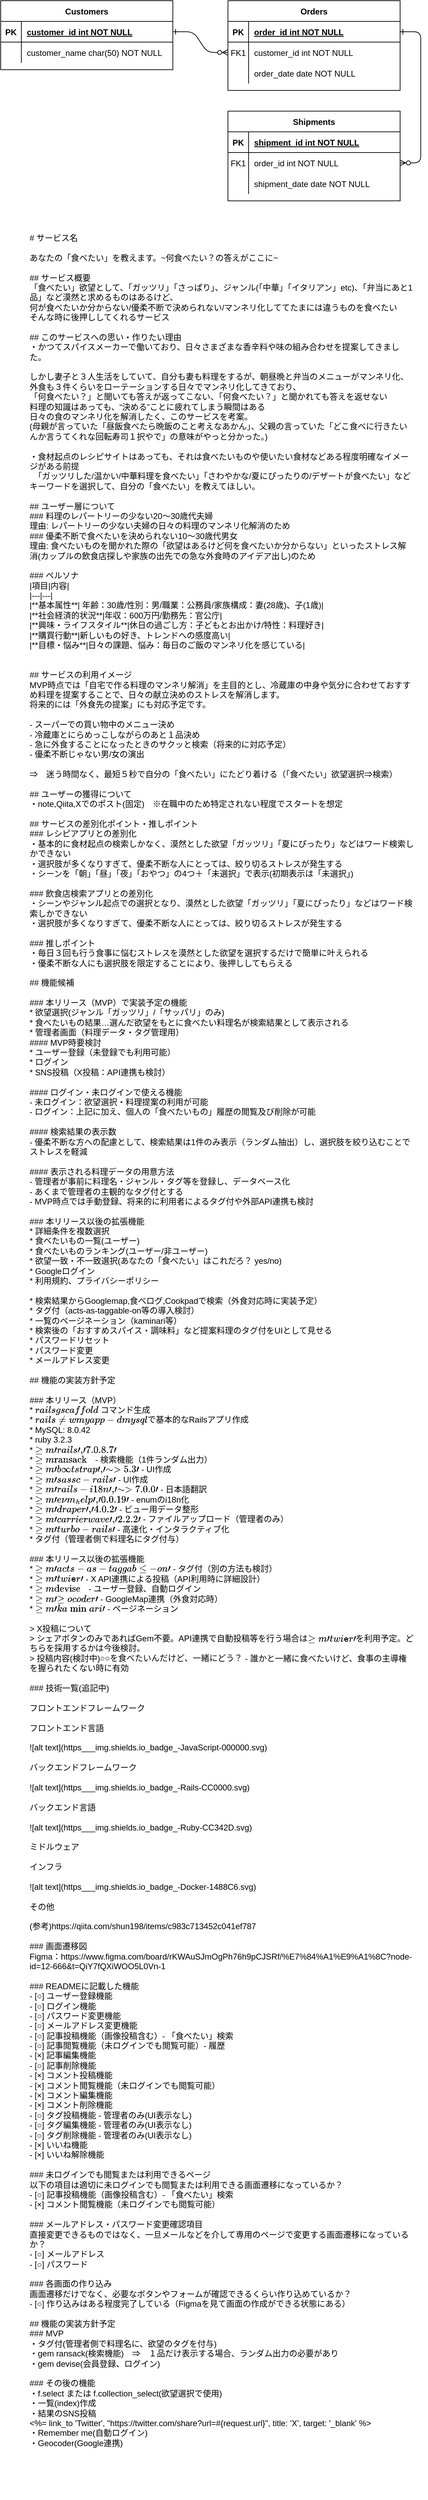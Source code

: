 <mxfile version="28.1.2">
  <diagram id="R2lEEEUBdFMjLlhIrx00" name="Page-1">
    <mxGraphModel dx="974" dy="422" grid="1" gridSize="10" guides="1" tooltips="1" connect="1" arrows="1" fold="1" page="1" pageScale="1" pageWidth="850" pageHeight="1100" math="0" shadow="0" extFonts="Permanent Marker^https://fonts.googleapis.com/css?family=Permanent+Marker">
      <root>
        <mxCell id="0" />
        <mxCell id="1" parent="0" />
        <mxCell id="C-vyLk0tnHw3VtMMgP7b-1" value="" style="edgeStyle=entityRelationEdgeStyle;endArrow=ERzeroToMany;startArrow=ERone;endFill=1;startFill=0;" parent="1" source="C-vyLk0tnHw3VtMMgP7b-24" target="C-vyLk0tnHw3VtMMgP7b-6" edge="1">
          <mxGeometry width="100" height="100" relative="1" as="geometry">
            <mxPoint x="340" y="720" as="sourcePoint" />
            <mxPoint x="440" y="620" as="targetPoint" />
          </mxGeometry>
        </mxCell>
        <mxCell id="C-vyLk0tnHw3VtMMgP7b-12" value="" style="edgeStyle=entityRelationEdgeStyle;endArrow=ERzeroToMany;startArrow=ERone;endFill=1;startFill=0;" parent="1" source="C-vyLk0tnHw3VtMMgP7b-3" target="C-vyLk0tnHw3VtMMgP7b-17" edge="1">
          <mxGeometry width="100" height="100" relative="1" as="geometry">
            <mxPoint x="400" y="180" as="sourcePoint" />
            <mxPoint x="460" y="205" as="targetPoint" />
          </mxGeometry>
        </mxCell>
        <mxCell id="C-vyLk0tnHw3VtMMgP7b-2" value="Orders" style="shape=table;startSize=30;container=1;collapsible=1;childLayout=tableLayout;fixedRows=1;rowLines=0;fontStyle=1;align=center;resizeLast=1;" parent="1" vertex="1">
          <mxGeometry x="450" y="120" width="250" height="130" as="geometry" />
        </mxCell>
        <mxCell id="C-vyLk0tnHw3VtMMgP7b-3" value="" style="shape=partialRectangle;collapsible=0;dropTarget=0;pointerEvents=0;fillColor=none;points=[[0,0.5],[1,0.5]];portConstraint=eastwest;top=0;left=0;right=0;bottom=1;" parent="C-vyLk0tnHw3VtMMgP7b-2" vertex="1">
          <mxGeometry y="30" width="250" height="30" as="geometry" />
        </mxCell>
        <mxCell id="C-vyLk0tnHw3VtMMgP7b-4" value="PK" style="shape=partialRectangle;overflow=hidden;connectable=0;fillColor=none;top=0;left=0;bottom=0;right=0;fontStyle=1;" parent="C-vyLk0tnHw3VtMMgP7b-3" vertex="1">
          <mxGeometry width="30" height="30" as="geometry" />
        </mxCell>
        <mxCell id="C-vyLk0tnHw3VtMMgP7b-5" value="order_id int NOT NULL " style="shape=partialRectangle;overflow=hidden;connectable=0;fillColor=none;top=0;left=0;bottom=0;right=0;align=left;spacingLeft=6;fontStyle=5;" parent="C-vyLk0tnHw3VtMMgP7b-3" vertex="1">
          <mxGeometry x="30" width="220" height="30" as="geometry" />
        </mxCell>
        <mxCell id="C-vyLk0tnHw3VtMMgP7b-6" value="" style="shape=partialRectangle;collapsible=0;dropTarget=0;pointerEvents=0;fillColor=none;points=[[0,0.5],[1,0.5]];portConstraint=eastwest;top=0;left=0;right=0;bottom=0;" parent="C-vyLk0tnHw3VtMMgP7b-2" vertex="1">
          <mxGeometry y="60" width="250" height="30" as="geometry" />
        </mxCell>
        <mxCell id="C-vyLk0tnHw3VtMMgP7b-7" value="FK1" style="shape=partialRectangle;overflow=hidden;connectable=0;fillColor=none;top=0;left=0;bottom=0;right=0;" parent="C-vyLk0tnHw3VtMMgP7b-6" vertex="1">
          <mxGeometry width="30" height="30" as="geometry" />
        </mxCell>
        <mxCell id="C-vyLk0tnHw3VtMMgP7b-8" value="customer_id int NOT NULL" style="shape=partialRectangle;overflow=hidden;connectable=0;fillColor=none;top=0;left=0;bottom=0;right=0;align=left;spacingLeft=6;" parent="C-vyLk0tnHw3VtMMgP7b-6" vertex="1">
          <mxGeometry x="30" width="220" height="30" as="geometry" />
        </mxCell>
        <mxCell id="C-vyLk0tnHw3VtMMgP7b-9" value="" style="shape=partialRectangle;collapsible=0;dropTarget=0;pointerEvents=0;fillColor=none;points=[[0,0.5],[1,0.5]];portConstraint=eastwest;top=0;left=0;right=0;bottom=0;" parent="C-vyLk0tnHw3VtMMgP7b-2" vertex="1">
          <mxGeometry y="90" width="250" height="30" as="geometry" />
        </mxCell>
        <mxCell id="C-vyLk0tnHw3VtMMgP7b-10" value="" style="shape=partialRectangle;overflow=hidden;connectable=0;fillColor=none;top=0;left=0;bottom=0;right=0;" parent="C-vyLk0tnHw3VtMMgP7b-9" vertex="1">
          <mxGeometry width="30" height="30" as="geometry" />
        </mxCell>
        <mxCell id="C-vyLk0tnHw3VtMMgP7b-11" value="order_date date NOT NULL" style="shape=partialRectangle;overflow=hidden;connectable=0;fillColor=none;top=0;left=0;bottom=0;right=0;align=left;spacingLeft=6;" parent="C-vyLk0tnHw3VtMMgP7b-9" vertex="1">
          <mxGeometry x="30" width="220" height="30" as="geometry" />
        </mxCell>
        <mxCell id="C-vyLk0tnHw3VtMMgP7b-13" value="Shipments" style="shape=table;startSize=30;container=1;collapsible=1;childLayout=tableLayout;fixedRows=1;rowLines=0;fontStyle=1;align=center;resizeLast=1;" parent="1" vertex="1">
          <mxGeometry x="450" y="280" width="250" height="130" as="geometry" />
        </mxCell>
        <mxCell id="C-vyLk0tnHw3VtMMgP7b-14" value="" style="shape=partialRectangle;collapsible=0;dropTarget=0;pointerEvents=0;fillColor=none;points=[[0,0.5],[1,0.5]];portConstraint=eastwest;top=0;left=0;right=0;bottom=1;" parent="C-vyLk0tnHw3VtMMgP7b-13" vertex="1">
          <mxGeometry y="30" width="250" height="30" as="geometry" />
        </mxCell>
        <mxCell id="C-vyLk0tnHw3VtMMgP7b-15" value="PK" style="shape=partialRectangle;overflow=hidden;connectable=0;fillColor=none;top=0;left=0;bottom=0;right=0;fontStyle=1;" parent="C-vyLk0tnHw3VtMMgP7b-14" vertex="1">
          <mxGeometry width="30" height="30" as="geometry" />
        </mxCell>
        <mxCell id="C-vyLk0tnHw3VtMMgP7b-16" value="shipment_id int NOT NULL " style="shape=partialRectangle;overflow=hidden;connectable=0;fillColor=none;top=0;left=0;bottom=0;right=0;align=left;spacingLeft=6;fontStyle=5;" parent="C-vyLk0tnHw3VtMMgP7b-14" vertex="1">
          <mxGeometry x="30" width="220" height="30" as="geometry" />
        </mxCell>
        <mxCell id="C-vyLk0tnHw3VtMMgP7b-17" value="" style="shape=partialRectangle;collapsible=0;dropTarget=0;pointerEvents=0;fillColor=none;points=[[0,0.5],[1,0.5]];portConstraint=eastwest;top=0;left=0;right=0;bottom=0;" parent="C-vyLk0tnHw3VtMMgP7b-13" vertex="1">
          <mxGeometry y="60" width="250" height="30" as="geometry" />
        </mxCell>
        <mxCell id="C-vyLk0tnHw3VtMMgP7b-18" value="FK1" style="shape=partialRectangle;overflow=hidden;connectable=0;fillColor=none;top=0;left=0;bottom=0;right=0;" parent="C-vyLk0tnHw3VtMMgP7b-17" vertex="1">
          <mxGeometry width="30" height="30" as="geometry" />
        </mxCell>
        <mxCell id="C-vyLk0tnHw3VtMMgP7b-19" value="order_id int NOT NULL" style="shape=partialRectangle;overflow=hidden;connectable=0;fillColor=none;top=0;left=0;bottom=0;right=0;align=left;spacingLeft=6;" parent="C-vyLk0tnHw3VtMMgP7b-17" vertex="1">
          <mxGeometry x="30" width="220" height="30" as="geometry" />
        </mxCell>
        <mxCell id="C-vyLk0tnHw3VtMMgP7b-20" value="" style="shape=partialRectangle;collapsible=0;dropTarget=0;pointerEvents=0;fillColor=none;points=[[0,0.5],[1,0.5]];portConstraint=eastwest;top=0;left=0;right=0;bottom=0;" parent="C-vyLk0tnHw3VtMMgP7b-13" vertex="1">
          <mxGeometry y="90" width="250" height="30" as="geometry" />
        </mxCell>
        <mxCell id="C-vyLk0tnHw3VtMMgP7b-21" value="" style="shape=partialRectangle;overflow=hidden;connectable=0;fillColor=none;top=0;left=0;bottom=0;right=0;" parent="C-vyLk0tnHw3VtMMgP7b-20" vertex="1">
          <mxGeometry width="30" height="30" as="geometry" />
        </mxCell>
        <mxCell id="C-vyLk0tnHw3VtMMgP7b-22" value="shipment_date date NOT NULL" style="shape=partialRectangle;overflow=hidden;connectable=0;fillColor=none;top=0;left=0;bottom=0;right=0;align=left;spacingLeft=6;" parent="C-vyLk0tnHw3VtMMgP7b-20" vertex="1">
          <mxGeometry x="30" width="220" height="30" as="geometry" />
        </mxCell>
        <mxCell id="C-vyLk0tnHw3VtMMgP7b-23" value="Customers" style="shape=table;startSize=30;container=1;collapsible=1;childLayout=tableLayout;fixedRows=1;rowLines=0;fontStyle=1;align=center;resizeLast=1;" parent="1" vertex="1">
          <mxGeometry x="120" y="120" width="250" height="100" as="geometry" />
        </mxCell>
        <mxCell id="C-vyLk0tnHw3VtMMgP7b-24" value="" style="shape=partialRectangle;collapsible=0;dropTarget=0;pointerEvents=0;fillColor=none;points=[[0,0.5],[1,0.5]];portConstraint=eastwest;top=0;left=0;right=0;bottom=1;" parent="C-vyLk0tnHw3VtMMgP7b-23" vertex="1">
          <mxGeometry y="30" width="250" height="30" as="geometry" />
        </mxCell>
        <mxCell id="C-vyLk0tnHw3VtMMgP7b-25" value="PK" style="shape=partialRectangle;overflow=hidden;connectable=0;fillColor=none;top=0;left=0;bottom=0;right=0;fontStyle=1;" parent="C-vyLk0tnHw3VtMMgP7b-24" vertex="1">
          <mxGeometry width="30" height="30" as="geometry" />
        </mxCell>
        <mxCell id="C-vyLk0tnHw3VtMMgP7b-26" value="customer_id int NOT NULL " style="shape=partialRectangle;overflow=hidden;connectable=0;fillColor=none;top=0;left=0;bottom=0;right=0;align=left;spacingLeft=6;fontStyle=5;" parent="C-vyLk0tnHw3VtMMgP7b-24" vertex="1">
          <mxGeometry x="30" width="220" height="30" as="geometry" />
        </mxCell>
        <mxCell id="C-vyLk0tnHw3VtMMgP7b-27" value="" style="shape=partialRectangle;collapsible=0;dropTarget=0;pointerEvents=0;fillColor=none;points=[[0,0.5],[1,0.5]];portConstraint=eastwest;top=0;left=0;right=0;bottom=0;" parent="C-vyLk0tnHw3VtMMgP7b-23" vertex="1">
          <mxGeometry y="60" width="250" height="30" as="geometry" />
        </mxCell>
        <mxCell id="C-vyLk0tnHw3VtMMgP7b-28" value="" style="shape=partialRectangle;overflow=hidden;connectable=0;fillColor=none;top=0;left=0;bottom=0;right=0;" parent="C-vyLk0tnHw3VtMMgP7b-27" vertex="1">
          <mxGeometry width="30" height="30" as="geometry" />
        </mxCell>
        <mxCell id="C-vyLk0tnHw3VtMMgP7b-29" value="customer_name char(50) NOT NULL" style="shape=partialRectangle;overflow=hidden;connectable=0;fillColor=none;top=0;left=0;bottom=0;right=0;align=left;spacingLeft=6;" parent="C-vyLk0tnHw3VtMMgP7b-27" vertex="1">
          <mxGeometry x="30" width="220" height="30" as="geometry" />
        </mxCell>
        <UserObject label="# サービス名&#xa;&#xa;あなたの「食べたい」を教えます。~何食べたい？の答えがここに~&#xa;&#xa;## サービス概要&#xa;「食べたい」欲望として、「ガッツリ」「さっぱり」、ジャンル(「中華」「イタリアン」etc)、「弁当にあと1品」など漠然と求めるものはあるけど、&#xa;何が食べたいか分からない/優柔不断で決められない/マンネリ化しててたまには違うものを食べたい&#xa;そんな時に後押ししてくれるサービス&#xa;&#xa;## このサービスへの思い・作りたい理由&#xa;・かつてスパイスメーカーで働いており、日々さまざまな香辛料や味の組み合わせを提案してきました。&#xa;&#xa;  しかし妻子と３人生活をしていて、自分も妻も料理をするが、朝昼晩と弁当のメニューがマンネリ化、&#xa;  外食も３件くらいをローテーションする日々でマンネリ化してきており、&#xa;  「何食べたい？」と聞いても答えが返ってこない、「何食べたい？」と聞かれても答えを返せない&#xa;  料理の知識はあっても、“決める”ことに疲れてしまう瞬間はある&#xa;  日々の食のマンネリ化を解消したく、このサービスを考案。&#xa;  (母親が言っていた「昼飯食べたら晩飯のこと考えなあかん」、父親の言っていた「どこ食べに行きたいんか言うてくれな回転寿司１択やで」の意味がやっと分かった。)&#xa;&#xa;・食材起点のレシピサイトはあっても、それは食べたいものや使いたい食材などある程度明確なイメージがある前提&#xa;　「ガッツリした/温かい/中華料理を食べたい」「さわやかな/夏にぴったりの/デザートが食べたい」などキーワードを選択して、自分の「食べたい」を教えてほしい。&#xa;&#xa;## ユーザー層について&#xa;### 料理のレパートリーの少ない20～30歳代夫婦&#xa;理由: レパートリーの少ない夫婦の日々の料理のマンネリ化解消のため&#xa;### 優柔不断で食べたいを決められない10～30歳代男女&#xa;理由: 食べたいものを聞かれた際の「欲望はあるけど何を食べたいか分からない」といったストレス解消(カップルの飲食店探しや家族の出先での急な外食時のアイデア出し)のため&#xa;&#xa;### ペルソナ&#xa;|項目|内容|&#xa;|---|---|&#xa;|**基本属性**| 年齢：30歳/性別：男/職業：公務員/家族構成：妻(28歳)、子(1歳)|&#xa;|**社会経済的状況**|年収：600万円/勤務先：官公庁|&#xa;|**興味・ライフスタイル**|休日の過ごし方：子どもとお出かけ/特性：料理好き|&#xa;|**購買行動**|新しいもの好き、トレンドへの感度高い|&#xa;|**目標・悩み**|日々の課題、悩み：毎日のご飯のマンネリ化を感じている|&#xa;&#xa;&#xa;## サービスの利用イメージ&#xa;MVP時点では「自宅で作る料理のマンネリ解消」を主目的とし、冷蔵庫の中身や気分に合わせておすすめ料理を提案することで、日々の献立決めのストレスを解消します。&#xa;将来的には「外食先の提案」にも対応予定です。&#xa;&#xa;- スーパーでの買い物中のメニュー決め&#xa;- 冷蔵庫とにらめっこしながらのあと１品決め&#xa;- 急に外食することになったときのサクッと検索（将来的に対応予定）&#xa;- 優柔不断じゃない男/女の演出&#xa;&#xa;⇒　迷う時間なく、最短５秒で自分の「食べたい」にたどり着ける（「食べたい」欲望選択⇒検索）&#xa;&#xa;## ユーザーの獲得について&#xa;・note,Qiita,Xでのポスト(固定)　※在職中のため特定されない程度でスタートを想定&#xa;&#xa;## サービスの差別化ポイント・推しポイント&#xa;### レシピアプリとの差別化&#xa;・基本的に食材起点の検索しかなく、漠然とした欲望「ガッツリ」「夏にぴったり」などはワード検索しかできない&#xa;・選択肢が多くなりすぎて、優柔不断な人にとっては、絞り切るストレスが発生する&#xa;・シーンを「朝」「昼」「夜」「おやつ」の4つ＋「未選択」で表示(初期表示は「未選択」)&#xa;&#xa;### 飲食店検索アプリとの差別化&#xa;・シーンやジャンル起点での選択となり、漠然とした欲望「ガッツリ」「夏にぴったり」などはワード検索しかできない&#xa;・選択肢が多くなりすぎて、優柔不断な人にとっては、絞り切るストレスが発生する&#xa;&#xa;### 推しポイント&#xa;・毎日３回も行う食事に悩むストレスを漠然とした欲望を選択するだけで簡単に叶えられる&#xa;・優柔不断な人にも選択肢を限定することにより、後押ししてもらえる&#xa;&#xa;## 機能候補&#xa;&#xa;### 本リリース（MVP）で実装予定の機能&#xa;* 欲望選択(ジャンル「ガッツリ」/「サッパリ」のみ)&#xa;* 食べたいもの結果…選んだ欲望をもとに食べたい料理名が検索結果として表示される&#xa;* 管理者画面（料理データ・タグ管理用）&#xa;#### MVP時要検討&#xa;* ユーザー登録（未登録でも利用可能）&#xa;* ログイン&#xa;* SNS投稿（X投稿：API連携も検討）&#xa;&#xa;#### ログイン・未ログインで使える機能&#xa;- 未ログイン：欲望選択・料理提案の利用が可能&#xa;- ログイン：上記に加え、個人の「食べたいもの」履歴の閲覧及び削除が可能&#xa;&#xa;#### 検索結果の表示数&#xa;- 優柔不断な方への配慮として、検索結果は1件のみ表示（ランダム抽出）し、選択肢を絞り込むことでストレスを軽減&#xa;&#xa;#### 表示される料理データの用意方法&#xa;- 管理者が事前に料理名・ジャンル・タグ等を登録し、データベース化&#xa;- あくまで管理者の主観的なタグ付とする&#xa;- MVP時点では手動登録、将来的に利用者によるタグ付や外部API連携も検討&#xa;&#xa;### 本リリース以後の拡張機能&#xa;* 詳細条件を複数選択&#xa;* 食べたいもの一覧(ユーザー)&#xa;* 食べたいものランキング(ユーザー/非ユーザー)&#xa;* 欲望一致・不一致選択(あなたの「食べたい」はこれだろ？ yes/no)&#xa;* Googleログイン&#xa;* 利用規約、プライバシーポリシー&#xa;&#xa;* 検索結果からGooglemap,食べログ,Cookpadで検索（外食対応時に実装予定）&#xa;* タグ付（acts-as-taggable-on等の導入検討）&#xa;* 一覧のページネーション（kaminari等）&#xa;* 検索後の「おすすめスパイス・調味料」など提案料理のタグ付をUIとして見せる&#xa;* パスワードリセット&#xa;* パスワード変更&#xa;* メールアドレス変更&#xa;&#xa;## 機能の実装方針予定&#xa;&#xa;### 本リリース（MVP）&#xa;* `rails g scaffold` コマンド生成&#xa;* `rails new myapp -d mysql`で基本的なRailsアプリ作成&#xa;* MySQL: 8.0.42&#xa;* ruby 3.2.3&#xa;* `gem &#39;rails&#39;, &#39;7.0.8.7&#39;`&#xa;* `gem &quot;ransack&quot;`　- 検索機能（1件ランダム出力）&#xa;* `gem &#39;bootstrap&#39;, &#39;~&amp;gt; 5.3&#39;` - UI作成&#xa;* `gem &#39;sassc-rails&#39;` - UI作成&#xa;* `gem &#39;rails-i18n&#39;, &#39;~&amp;gt; 7.0.0&#39;` - 日本語翻訳&#xa;* `gem &#39;enum_help&#39;, &#39;0.0.19&#39;` - enumのi18n化&#xa;* `gem &#39;draper&#39;, &#39;4.0.2&#39;` - ビュー用データ整形&#xa;* `gem &#39;carrierwave&#39;, &#39;2.2.2&#39;` - ファイルアップロード（管理者のみ）&#xa;* `gem &#39;turbo-rails&#39;` - 高速化・インタラクティブ化&#xa;* タグ付（管理者側で料理名にタグ付与）&#xa;&#xa;### 本リリース以後の拡張機能&#xa;* `gem &#39;acts-as-taggable-on&#39;` - タグ付（別の方法も検討）&#xa;* `gem &#39;twitter&#39;` - X API連携による投稿（API利用時に詳細設計）&#xa;* `gem &quot;devise&quot;`　- ユーザー登録、自動ログイン&#xa;* `gem &#39;geocoder&#39;` - GoogleMap連携（外食対応時）&#xa;* `gem &#39;kaminari&#39;` - ページネーション&#xa;&#xa;&amp;gt; X投稿について&#xa;&amp;gt; シェアボタンのみであればGem不要。API連携で自動投稿等を行う場合は`gem &#39;twitter&#39;`を利用予定。どちらを採用するかは今後検討。&#xa;&amp;gt; 投稿内容(検討中)`○○を食べたいんだけど、一緒にどう？` - 誰かと一緒に食べたいけど、食事の主導権を握られたくない時に有効&#xa;&#xa;### 技術一覧(追記中)&#xa;&#xa;フロントエンドフレームワーク&#xa;&#xa;フロントエンド言語&#xa;&#xa;![alt text](https___img.shields.io_badge_-JavaScript-000000.svg)&#xa;&#xa;バックエンドフレームワーク&#xa;&#xa;![alt text](https___img.shields.io_badge_-Rails-CC0000.svg)&#xa;&#xa;バックエンド言語&#xa;&#xa;![alt text](https___img.shields.io_badge_-Ruby-CC342D.svg)&#xa;&#xa;ミドルウェア&#xa;&#xa;インフラ&#xa;&#xa;![alt text](https___img.shields.io_badge_-Docker-1488C6.svg)&#xa;&#xa;その他&#xa;&#xa;(参考)https://qiita.com/shun198/items/c983c713452c041ef787&#xa;&#xa;### 画面遷移図&#xa;Figma：https://www.figma.com/board/rKWAuSJmOgPh76h9pCJSRf/%E7%84%A1%E9%A1%8C?node-id=12-666&amp;amp;t=QiY7fQXiWOO5L0Vn-1&#xa;&#xa;### READMEに記載した機能&#xa;- [○] ユーザー登録機能&#xa;- [○] ログイン機能&#xa;- [○] パスワード変更機能&#xa;- [○] メールアドレス変更機能&#xa;- [○] 記事投稿機能（画像投稿含む）- 「食べたい」検索&#xa;- [○] 記事閲覧機能（未ログインでも閲覧可能）- 履歴&#xa;- [×] 記事編集機能&#xa;- [○] 記事削除機能&#xa;- [×] コメント投稿機能&#xa;- [×] コメント閲覧機能（未ログインでも閲覧可能）&#xa;- [×] コメント編集機能&#xa;- [×] コメント削除機能&#xa;- [○] タグ投稿機能 - 管理者のみ(UI表示なし)&#xa;- [○] タグ編集機能 - 管理者のみ(UI表示なし)&#xa;- [○] タグ削除機能 - 管理者のみ(UI表示なし)&#xa;- [×] いいね機能&#xa;- [×] いいね解除機能&#xa;&#xa;### 未ログインでも閲覧または利用できるページ&#xa;以下の項目は適切に未ログインでも閲覧または利用できる画面遷移になっているか？&#xa;- [○] 記事投稿機能（画像投稿含む）- 「食べたい」検索&#xa;- [×] コメント閲覧機能（未ログインでも閲覧可能）&#xa;&#xa;### メールアドレス・パスワード変更確認項目&#xa;直接変更できるものではなく、一旦メールなどを介して専用のページで変更する画面遷移になっているか？&#xa;- [○] メールアドレス&#xa;- [○] パスワード&#xa;&#xa;### 各画面の作り込み&#xa;画面遷移だけでなく、必要なボタンやフォームが確認できるくらい作り込めているか？&#xa;- [○] 作り込みはある程度完了している（Figmaを見て画面の作成ができる状態にある）&#xa;&#xa;## 機能の実装方針予定&#xa;### MVP&#xa;・タグ付(管理者側で料理名に、欲望のタグを付与)&#xa;・gem ransack(検索機能)　⇒　１品だけ表示する場合、ランダム出力の必要があり&#xa;・gem devise(会員登録、ログイン)&#xa;&#xa;### その後の機能&#xa;・f.select または f.collection_select(欲望選択で使用)&#xa;・一覧(index)作成&#xa;・結果のSNS投稿&#xa;&amp;lt;%= link_to &#39;Twitter&#39;, &quot;https://twitter.com/share?url=#{request.url}&quot;, title: &#39;X&#39;, target: &#39;_blank&#39; %&amp;gt;&#xa;・Remember me(自動ログイン)&#xa;・Geocoder(Google連携)" link="# サービス名&#xa;&#xa;あなたの「食べたい」を教えます。~何食べたい？の答えがここに~&#xa;&#xa;## サービス概要&#xa;「食べたい」欲望として、「ガッツリ」「さっぱり」、ジャンル(「中華」「イタリアン」etc)、「弁当にあと1品」など漠然と求めるものはあるけど、&#xa;何が食べたいか分からない/優柔不断で決められない/マンネリ化しててたまには違うものを食べたい&#xa;そんな時に後押ししてくれるサービス&#xa;&#xa;## このサービスへの思い・作りたい理由&#xa;・かつてスパイスメーカーで働いており、日々さまざまな香辛料や味の組み合わせを提案してきました。&#xa;&#xa;  しかし妻子と３人生活をしていて、自分も妻も料理をするが、朝昼晩と弁当のメニューがマンネリ化、&#xa;  外食も３件くらいをローテーションする日々でマンネリ化してきており、&#xa;  「何食べたい？」と聞いても答えが返ってこない、「何食べたい？」と聞かれても答えを返せない&#xa;  料理の知識はあっても、“決める”ことに疲れてしまう瞬間はある&#xa;  日々の食のマンネリ化を解消したく、このサービスを考案。&#xa;  (母親が言っていた「昼飯食べたら晩飯のこと考えなあかん」、父親の言っていた「どこ食べに行きたいんか言うてくれな回転寿司１択やで」の意味がやっと分かった。)&#xa;&#xa;・食材起点のレシピサイトはあっても、それは食べたいものや使いたい食材などある程度明確なイメージがある前提&#xa;　「ガッツリした/温かい/中華料理を食べたい」「さわやかな/夏にぴったりの/デザートが食べたい」などキーワードを選択して、自分の「食べたい」を教えてほしい。&#xa;&#xa;## ユーザー層について&#xa;### 料理のレパートリーの少ない20～30歳代夫婦&#xa;理由: レパートリーの少ない夫婦の日々の料理のマンネリ化解消のため&#xa;### 優柔不断で食べたいを決められない10～30歳代男女&#xa;理由: 食べたいものを聞かれた際の「欲望はあるけど何を食べたいか分からない」といったストレス解消(カップルの飲食店探しや家族の出先での急な外食時のアイデア出し)のため&#xa;&#xa;### ペルソナ&#xa;|項目|内容|&#xa;|---|---|&#xa;|**基本属性**| 年齢：30歳/性別：男/職業：公務員/家族構成：妻(28歳)、子(1歳)|&#xa;|**社会経済的状況**|年収：600万円/勤務先：官公庁|&#xa;|**興味・ライフスタイル**|休日の過ごし方：子どもとお出かけ/特性：料理好き|&#xa;|**購買行動**|新しいもの好き、トレンドへの感度高い|&#xa;|**目標・悩み**|日々の課題、悩み：毎日のご飯のマンネリ化を感じている|&#xa;&#xa;&#xa;## サービスの利用イメージ&#xa;MVP時点では「自宅で作る料理のマンネリ解消」を主目的とし、冷蔵庫の中身や気分に合わせておすすめ料理を提案することで、日々の献立決めのストレスを解消します。&#xa;将来的には「外食先の提案」にも対応予定です。&#xa;&#xa;- スーパーでの買い物中のメニュー決め&#xa;- 冷蔵庫とにらめっこしながらのあと１品決め&#xa;- 急に外食することになったときのサクッと検索（将来的に対応予定）&#xa;- 優柔不断じゃない男/女の演出&#xa;&#xa;⇒　迷う時間なく、最短５秒で自分の「食べたい」にたどり着ける（「食べたい」欲望選択⇒検索）&#xa;&#xa;## ユーザーの獲得について&#xa;・note,Qiita,Xでのポスト(固定)　※在職中のため特定されない程度でスタートを想定&#xa;&#xa;## サービスの差別化ポイント・推しポイント&#xa;### レシピアプリとの差別化&#xa;・基本的に食材起点の検索しかなく、漠然とした欲望「ガッツリ」「夏にぴったり」などはワード検索しかできない&#xa;・選択肢が多くなりすぎて、優柔不断な人にとっては、絞り切るストレスが発生する&#xa;・シーンを「朝」「昼」「夜」「おやつ」の4つ＋「未選択」で表示(初期表示は「未選択」)&#xa;&#xa;### 飲食店検索アプリとの差別化&#xa;・シーンやジャンル起点での選択となり、漠然とした欲望「ガッツリ」「夏にぴったり」などはワード検索しかできない&#xa;・選択肢が多くなりすぎて、優柔不断な人にとっては、絞り切るストレスが発生する&#xa;&#xa;### 推しポイント&#xa;・毎日３回も行う食事に悩むストレスを漠然とした欲望を選択するだけで簡単に叶えられる&#xa;・優柔不断な人にも選択肢を限定することにより、後押ししてもらえる&#xa;&#xa;## 機能候補&#xa;&#xa;### 本リリース（MVP）で実装予定の機能&#xa;* 欲望選択(ジャンル「ガッツリ」/「サッパリ」のみ)&#xa;* 食べたいもの結果…選んだ欲望をもとに食べたい料理名が検索結果として表示される&#xa;* 管理者画面（料理データ・タグ管理用）&#xa;#### MVP時要検討&#xa;* ユーザー登録（未登録でも利用可能）&#xa;* ログイン&#xa;* SNS投稿（X投稿：API連携も検討）&#xa;&#xa;#### ログイン・未ログインで使える機能&#xa;- 未ログイン：欲望選択・料理提案の利用が可能&#xa;- ログイン：上記に加え、個人の「食べたいもの」履歴の閲覧及び削除が可能&#xa;&#xa;#### 検索結果の表示数&#xa;- 優柔不断な方への配慮として、検索結果は1件のみ表示（ランダム抽出）し、選択肢を絞り込むことでストレスを軽減&#xa;&#xa;#### 表示される料理データの用意方法&#xa;- 管理者が事前に料理名・ジャンル・タグ等を登録し、データベース化&#xa;- あくまで管理者の主観的なタグ付とする&#xa;- MVP時点では手動登録、将来的に利用者によるタグ付や外部API連携も検討&#xa;&#xa;### 本リリース以後の拡張機能&#xa;* 詳細条件を複数選択&#xa;* 食べたいもの一覧(ユーザー)&#xa;* 食べたいものランキング(ユーザー/非ユーザー)&#xa;* 欲望一致・不一致選択(あなたの「食べたい」はこれだろ？ yes/no)&#xa;* Googleログイン&#xa;* 利用規約、プライバシーポリシー&#xa;&#xa;* 検索結果からGooglemap,食べログ,Cookpadで検索（外食対応時に実装予定）&#xa;* タグ付（acts-as-taggable-on等の導入検討）&#xa;* 一覧のページネーション（kaminari等）&#xa;* 検索後の「おすすめスパイス・調味料」など提案料理のタグ付をUIとして見せる&#xa;* パスワードリセット&#xa;* パスワード変更&#xa;* メールアドレス変更&#xa;&#xa;## 機能の実装方針予定&#xa;&#xa;### 本リリース（MVP）&#xa;* `rails g scaffold` コマンド生成&#xa;* `rails new myapp -d mysql`で基本的なRailsアプリ作成&#xa;* MySQL: 8.0.42&#xa;* ruby 3.2.3&#xa;* `gem &#39;rails&#39;, &#39;7.0.8.7&#39;`&#xa;* `gem &quot;ransack&quot;`　- 検索機能（1件ランダム出力）&#xa;* `gem &#39;bootstrap&#39;, &#39;~&amp;gt; 5.3&#39;` - UI作成&#xa;* `gem &#39;sassc-rails&#39;` - UI作成&#xa;* `gem &#39;rails-i18n&#39;, &#39;~&amp;gt; 7.0.0&#39;` - 日本語翻訳&#xa;* `gem &#39;enum_help&#39;, &#39;0.0.19&#39;` - enumのi18n化&#xa;* `gem &#39;draper&#39;, &#39;4.0.2&#39;` - ビュー用データ整形&#xa;* `gem &#39;carrierwave&#39;, &#39;2.2.2&#39;` - ファイルアップロード（管理者のみ）&#xa;* `gem &#39;turbo-rails&#39;` - 高速化・インタラクティブ化&#xa;* タグ付（管理者側で料理名にタグ付与）&#xa;&#xa;### 本リリース以後の拡張機能&#xa;* `gem &#39;acts-as-taggable-on&#39;` - タグ付（別の方法も検討）&#xa;* `gem &#39;twitter&#39;` - X API連携による投稿（API利用時に詳細設計）&#xa;* `gem &quot;devise&quot;`　- ユーザー登録、自動ログイン&#xa;* `gem &#39;geocoder&#39;` - GoogleMap連携（外食対応時）&#xa;* `gem &#39;kaminari&#39;` - ページネーション&#xa;&#xa;&amp;gt; X投稿について&#xa;&amp;gt; シェアボタンのみであればGem不要。API連携で自動投稿等を行う場合は`gem &#39;twitter&#39;`を利用予定。どちらを採用するかは今後検討。&#xa;&amp;gt; 投稿内容(検討中)`○○を食べたいんだけど、一緒にどう？` - 誰かと一緒に食べたいけど、食事の主導権を握られたくない時に有効&#xa;&#xa;### 技術一覧(追記中)&#xa;&#xa;フロントエンドフレームワーク&#xa;&#xa;フロントエンド言語&#xa;&#xa;![alt text](https___img.shields.io_badge_-JavaScript-000000.svg)&#xa;&#xa;バックエンドフレームワーク&#xa;&#xa;![alt text](https___img.shields.io_badge_-Rails-CC0000.svg)&#xa;&#xa;バックエンド言語&#xa;&#xa;![alt text](https___img.shields.io_badge_-Ruby-CC342D.svg)&#xa;&#xa;ミドルウェア&#xa;&#xa;インフラ&#xa;&#xa;![alt text](https___img.shields.io_badge_-Docker-1488C6.svg)&#xa;&#xa;その他&#xa;&#xa;(参考)https://qiita.com/shun198/items/c983c713452c041ef787&#xa;&#xa;### 画面遷移図&#xa;Figma：https://www.figma.com/board/rKWAuSJmOgPh76h9pCJSRf/%E7%84%A1%E9%A1%8C?node-id=12-666&amp;amp;t=QiY7fQXiWOO5L0Vn-1&#xa;&#xa;### READMEに記載した機能&#xa;- [○] ユーザー登録機能&#xa;- [○] ログイン機能&#xa;- [○] パスワード変更機能&#xa;- [○] メールアドレス変更機能&#xa;- [○] 記事投稿機能（画像投稿含む）- 「食べたい」検索&#xa;- [○] 記事閲覧機能（未ログインでも閲覧可能）- 履歴&#xa;- [×] 記事編集機能&#xa;- [○] 記事削除機能&#xa;- [×] コメント投稿機能&#xa;- [×] コメント閲覧機能（未ログインでも閲覧可能）&#xa;- [×] コメント編集機能&#xa;- [×] コメント削除機能&#xa;- [○] タグ投稿機能 - 管理者のみ(UI表示なし)&#xa;- [○] タグ編集機能 - 管理者のみ(UI表示なし)&#xa;- [○] タグ削除機能 - 管理者のみ(UI表示なし)&#xa;- [×] いいね機能&#xa;- [×] いいね解除機能&#xa;&#xa;### 未ログインでも閲覧または利用できるページ&#xa;以下の項目は適切に未ログインでも閲覧または利用できる画面遷移になっているか？&#xa;- [○] 記事投稿機能（画像投稿含む）- 「食べたい」検索&#xa;- [×] コメント閲覧機能（未ログインでも閲覧可能）&#xa;&#xa;### メールアドレス・パスワード変更確認項目&#xa;直接変更できるものではなく、一旦メールなどを介して専用のページで変更する画面遷移になっているか？&#xa;- [○] メールアドレス&#xa;- [○] パスワード&#xa;&#xa;### 各画面の作り込み&#xa;画面遷移だけでなく、必要なボタンやフォームが確認できるくらい作り込めているか？&#xa;- [○] 作り込みはある程度完了している（Figmaを見て画面の作成ができる状態にある）&#xa;&#xa;## 機能の実装方針予定&#xa;### MVP&#xa;・タグ付(管理者側で料理名に、欲望のタグを付与)&#xa;・gem ransack(検索機能)　⇒　１品だけ表示する場合、ランダム出力の必要があり&#xa;・gem devise(会員登録、ログイン)&#xa;&#xa;### その後の機能&#xa;・f.select または f.collection_select(欲望選択で使用)&#xa;・一覧(index)作成&#xa;・結果のSNS投稿&#xa;&amp;lt;%= link_to &#39;Twitter&#39;, &quot;https://twitter.com/share?url=#{request.url}&quot;, title: &#39;X&#39;, target: &#39;_blank&#39; %&amp;gt;&#xa;・Remember me(自動ログイン)&#xa;・Geocoder(Google連携)" id="YB1I3emS7GH-filBPC7L-1">
          <mxCell style="text;whiteSpace=wrap;html=1;" vertex="1" parent="1">
            <mxGeometry x="160" y="450" width="560" height="3290" as="geometry" />
          </mxCell>
        </UserObject>
      </root>
    </mxGraphModel>
  </diagram>
</mxfile>
